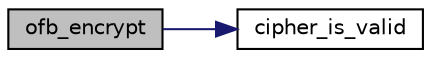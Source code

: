 digraph "ofb_encrypt"
{
 // LATEX_PDF_SIZE
  edge [fontname="Helvetica",fontsize="10",labelfontname="Helvetica",labelfontsize="10"];
  node [fontname="Helvetica",fontsize="10",shape=record];
  rankdir="LR";
  Node0 [label="ofb_encrypt",height=0.2,width=0.4,color="black", fillcolor="grey75", style="filled", fontcolor="black",tooltip="OFB encrypt."];
  Node0 -> Node1 [color="midnightblue",fontsize="10",style="solid"];
  Node1 [label="cipher_is_valid",height=0.2,width=0.4,color="black", fillcolor="white", style="filled",URL="$tomcrypt__cipher_8h.html#ac30eb68934c4ca07205344dc9d159221",tooltip=" "];
}
